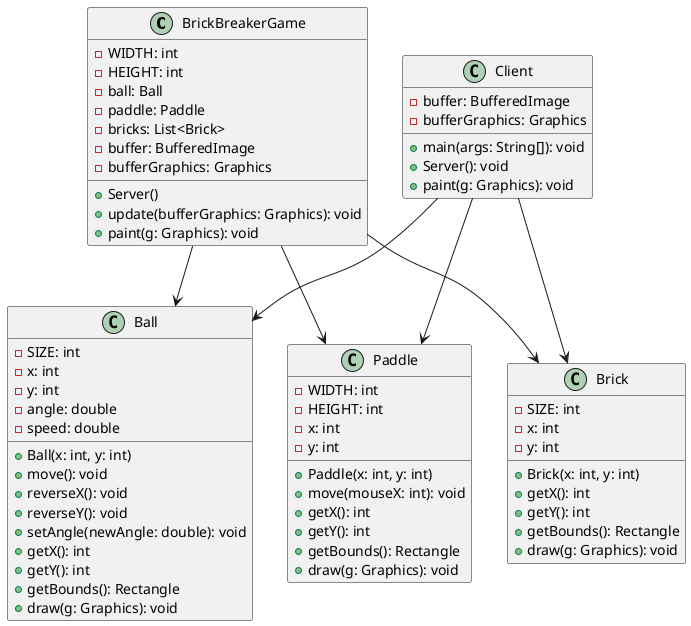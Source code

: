 @startuml
class BrickBreakerGame {
  -WIDTH: int
  -HEIGHT: int
  -ball: Ball
  -paddle: Paddle
  -bricks: List<Brick>
  -buffer: BufferedImage
  -bufferGraphics: Graphics

  +Server()
  +update(bufferGraphics: Graphics): void
  +paint(g: Graphics): void
}

class Ball {
  -SIZE: int
  -x: int
  -y: int
  -angle: double
  -speed: double

  +Ball(x: int, y: int)
  +move(): void
  +reverseX(): void
  +reverseY(): void
  +setAngle(newAngle: double): void
  +getX(): int
  +getY(): int
  +getBounds(): Rectangle
  +draw(g: Graphics): void
}

class Paddle {
  -WIDTH: int
  -HEIGHT: int
  -x: int
  -y: int

  +Paddle(x: int, y: int)
  +move(mouseX: int): void
  +getX(): int
  +getY(): int
  +getBounds(): Rectangle
  +draw(g: Graphics): void
}

class Brick {
  -SIZE: int
  -x: int
  -y: int

  +Brick(x: int, y: int)
  +getX(): int
  +getY(): int
  +getBounds(): Rectangle
  +draw(g: Graphics): void
}

class Client {
  -buffer: BufferedImage
  -bufferGraphics: Graphics

  +main(args: String[]): void
  +Server(): void
  +paint(g: Graphics): void
}

BrickBreakerGame --> Ball
BrickBreakerGame --> Paddle
BrickBreakerGame --> Brick
Client --> Ball
Client --> Paddle
Client --> Brick
@enduml
